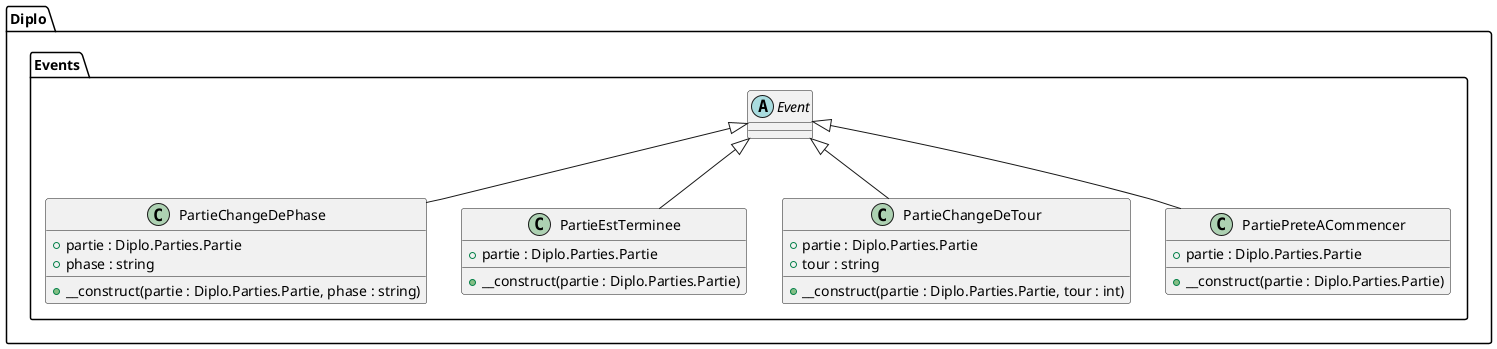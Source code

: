 @startuml
class Diplo.Events.PartieChangeDePhase {
    +partie : Diplo.Parties.Partie
    +phase : string
    +__construct(partie : Diplo.Parties.Partie, phase : string)
}
class Diplo.Events.PartieChangeDePhase extends Diplo.Events.Event
abstract class Diplo.Events.Event {
}
class Diplo.Events.PartieEstTerminee {
    +partie : Diplo.Parties.Partie
    +__construct(partie : Diplo.Parties.Partie)
}
class Diplo.Events.PartieEstTerminee extends Diplo.Events.Event
class Diplo.Events.PartieChangeDeTour {
    +partie : Diplo.Parties.Partie
    +tour : string
    +__construct(partie : Diplo.Parties.Partie, tour : int)
}
class Diplo.Events.PartieChangeDeTour extends Diplo.Events.Event
class Diplo.Events.PartiePreteACommencer {
    +partie : Diplo.Parties.Partie
    +__construct(partie : Diplo.Parties.Partie)
}
class Diplo.Events.PartiePreteACommencer extends Diplo.Events.Event
@enduml
